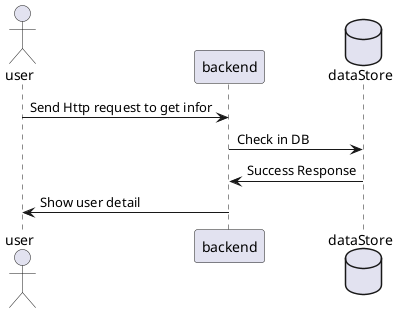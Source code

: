 @startuml
actor user
participant backend
database dataStore

user -> backend: Send Http request to get infor
backend -> dataStore: Check in DB
dataStore -> backend: Success Response
backend -> user: Show user detail

@enduml